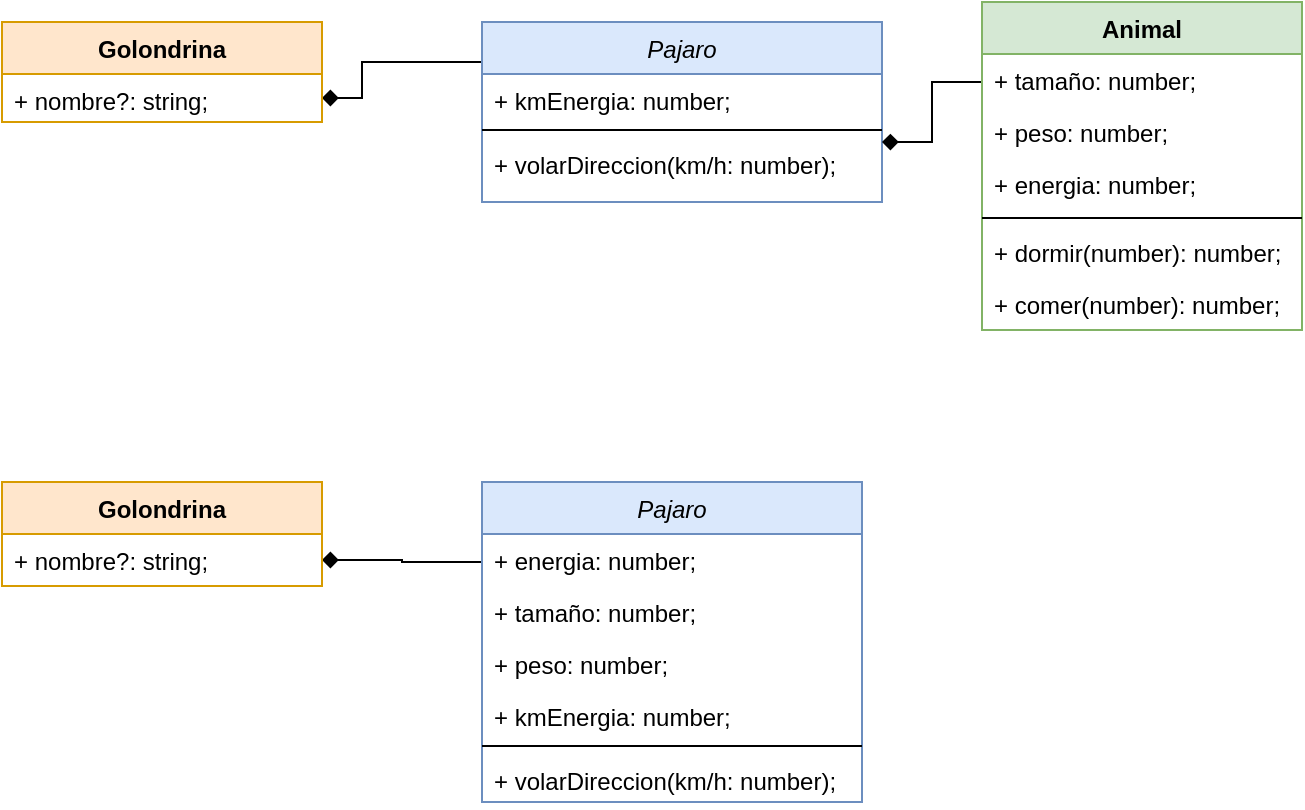 <mxfile version="20.2.3" type="device"><diagram id="C5RBs43oDa-KdzZeNtuy" name="Page-1"><mxGraphModel dx="1185" dy="628" grid="1" gridSize="10" guides="1" tooltips="1" connect="1" arrows="1" fold="1" page="1" pageScale="1" pageWidth="827" pageHeight="1169" math="0" shadow="0"><root><mxCell id="WIyWlLk6GJQsqaUBKTNV-0"/><mxCell id="WIyWlLk6GJQsqaUBKTNV-1" parent="WIyWlLk6GJQsqaUBKTNV-0"/><mxCell id="oNdAzWW-xXqyX7yA-hv8-87" value="" style="edgeStyle=orthogonalEdgeStyle;rounded=0;orthogonalLoop=1;jettySize=auto;html=1;startArrow=none;startFill=0;endArrow=diamond;endFill=1;strokeWidth=1;entryX=1;entryY=0.5;entryDx=0;entryDy=0;" edge="1" parent="WIyWlLk6GJQsqaUBKTNV-1" source="oNdAzWW-xXqyX7yA-hv8-30" target="oNdAzWW-xXqyX7yA-hv8-36"><mxGeometry relative="1" as="geometry"><mxPoint x="360" y="193.0" as="targetPoint"/><Array as="points"><mxPoint x="380" y="140"/><mxPoint x="380" y="158"/></Array></mxGeometry></mxCell><mxCell id="oNdAzWW-xXqyX7yA-hv8-30" value="Pajaro" style="swimlane;fontStyle=2;align=center;verticalAlign=top;childLayout=stackLayout;horizontal=1;startSize=26;horizontalStack=0;resizeParent=1;resizeLast=0;collapsible=1;marginBottom=0;rounded=0;shadow=0;strokeWidth=1;labelBackgroundColor=none;fillColor=#dae8fc;strokeColor=#6c8ebf;" vertex="1" parent="WIyWlLk6GJQsqaUBKTNV-1"><mxGeometry x="440" y="120" width="200" height="90" as="geometry"><mxRectangle x="220" y="120" width="160" height="26" as="alternateBounds"/></mxGeometry></mxCell><mxCell id="oNdAzWW-xXqyX7yA-hv8-109" value="+ kmEnergia: number;" style="text;align=left;verticalAlign=top;spacingLeft=4;spacingRight=4;overflow=hidden;rotatable=0;points=[[0,0.5],[1,0.5]];portConstraint=eastwest;" vertex="1" parent="oNdAzWW-xXqyX7yA-hv8-30"><mxGeometry y="26" width="200" height="24" as="geometry"/></mxCell><mxCell id="oNdAzWW-xXqyX7yA-hv8-114" value="" style="line;strokeWidth=1;fillColor=none;align=left;verticalAlign=middle;spacingTop=-1;spacingLeft=3;spacingRight=3;rotatable=0;labelPosition=right;points=[];portConstraint=eastwest;labelBackgroundColor=none;" vertex="1" parent="oNdAzWW-xXqyX7yA-hv8-30"><mxGeometry y="50" width="200" height="8" as="geometry"/></mxCell><mxCell id="oNdAzWW-xXqyX7yA-hv8-113" value="+ volarDireccion(km/h: number);" style="text;align=left;verticalAlign=top;spacingLeft=4;spacingRight=4;overflow=hidden;rotatable=0;points=[[0,0.5],[1,0.5]];portConstraint=eastwest;" vertex="1" parent="oNdAzWW-xXqyX7yA-hv8-30"><mxGeometry y="58" width="200" height="24" as="geometry"/></mxCell><mxCell id="oNdAzWW-xXqyX7yA-hv8-75" value="" style="edgeStyle=orthogonalEdgeStyle;rounded=0;orthogonalLoop=1;jettySize=auto;html=1;endArrow=diamond;endFill=1;startArrow=none;startFill=0;" edge="1" parent="WIyWlLk6GJQsqaUBKTNV-1"><mxGeometry relative="1" as="geometry"><mxPoint x="690" y="162" as="sourcePoint"/><mxPoint x="640.0" y="180.034" as="targetPoint"/><Array as="points"><mxPoint x="690" y="150"/><mxPoint x="665" y="150"/><mxPoint x="665" y="180"/></Array></mxGeometry></mxCell><mxCell id="oNdAzWW-xXqyX7yA-hv8-76" value="Animal" style="swimlane;fontStyle=1;align=center;verticalAlign=top;childLayout=stackLayout;horizontal=1;startSize=26;horizontalStack=0;resizeParent=1;resizeParentMax=0;resizeLast=0;collapsible=1;marginBottom=0;labelBackgroundColor=none;fillColor=#d5e8d4;strokeColor=#82b366;" vertex="1" parent="WIyWlLk6GJQsqaUBKTNV-1"><mxGeometry x="690" y="110" width="160" height="164" as="geometry"/></mxCell><mxCell id="oNdAzWW-xXqyX7yA-hv8-77" value="+ tamaño: number;" style="text;strokeColor=none;fillColor=none;align=left;verticalAlign=top;spacingLeft=4;spacingRight=4;overflow=hidden;rotatable=0;points=[[0,0.5],[1,0.5]];portConstraint=eastwest;labelBackgroundColor=none;" vertex="1" parent="oNdAzWW-xXqyX7yA-hv8-76"><mxGeometry y="26" width="160" height="26" as="geometry"/></mxCell><mxCell id="oNdAzWW-xXqyX7yA-hv8-80" value="+ peso: number;" style="text;strokeColor=none;fillColor=none;align=left;verticalAlign=top;spacingLeft=4;spacingRight=4;overflow=hidden;rotatable=0;points=[[0,0.5],[1,0.5]];portConstraint=eastwest;labelBackgroundColor=none;" vertex="1" parent="oNdAzWW-xXqyX7yA-hv8-76"><mxGeometry y="52" width="160" height="26" as="geometry"/></mxCell><mxCell id="oNdAzWW-xXqyX7yA-hv8-81" value="+ energia: number;" style="text;strokeColor=none;fillColor=none;align=left;verticalAlign=top;spacingLeft=4;spacingRight=4;overflow=hidden;rotatable=0;points=[[0,0.5],[1,0.5]];portConstraint=eastwest;labelBackgroundColor=none;" vertex="1" parent="oNdAzWW-xXqyX7yA-hv8-76"><mxGeometry y="78" width="160" height="26" as="geometry"/></mxCell><mxCell id="oNdAzWW-xXqyX7yA-hv8-78" value="" style="line;strokeWidth=1;fillColor=none;align=left;verticalAlign=middle;spacingTop=-1;spacingLeft=3;spacingRight=3;rotatable=0;labelPosition=right;points=[];portConstraint=eastwest;labelBackgroundColor=none;" vertex="1" parent="oNdAzWW-xXqyX7yA-hv8-76"><mxGeometry y="104" width="160" height="8" as="geometry"/></mxCell><mxCell id="oNdAzWW-xXqyX7yA-hv8-79" value="+ dormir(number): number;" style="text;strokeColor=none;fillColor=none;align=left;verticalAlign=top;spacingLeft=4;spacingRight=4;overflow=hidden;rotatable=0;points=[[0,0.5],[1,0.5]];portConstraint=eastwest;labelBackgroundColor=none;" vertex="1" parent="oNdAzWW-xXqyX7yA-hv8-76"><mxGeometry y="112" width="160" height="26" as="geometry"/></mxCell><mxCell id="oNdAzWW-xXqyX7yA-hv8-89" value="+ comer(number): number;" style="text;strokeColor=none;fillColor=none;align=left;verticalAlign=top;spacingLeft=4;spacingRight=4;overflow=hidden;rotatable=0;points=[[0,0.5],[1,0.5]];portConstraint=eastwest;labelBackgroundColor=none;" vertex="1" parent="oNdAzWW-xXqyX7yA-hv8-76"><mxGeometry y="138" width="160" height="26" as="geometry"/></mxCell><mxCell id="oNdAzWW-xXqyX7yA-hv8-83" value="Golondrina" style="swimlane;fontStyle=1;align=center;verticalAlign=top;childLayout=stackLayout;horizontal=1;startSize=26;horizontalStack=0;resizeParent=1;resizeParentMax=0;resizeLast=0;collapsible=1;marginBottom=0;labelBackgroundColor=none;fillColor=#ffe6cc;strokeColor=#d79b00;" vertex="1" parent="WIyWlLk6GJQsqaUBKTNV-1"><mxGeometry x="200" y="120" width="160" height="50" as="geometry"/></mxCell><mxCell id="oNdAzWW-xXqyX7yA-hv8-36" value="+ nombre?: string;" style="text;align=left;verticalAlign=top;spacingLeft=4;spacingRight=4;overflow=hidden;rotatable=0;points=[[0,0.5],[1,0.5]];portConstraint=eastwest;" vertex="1" parent="oNdAzWW-xXqyX7yA-hv8-83"><mxGeometry y="26" width="160" height="24" as="geometry"/></mxCell><mxCell id="oNdAzWW-xXqyX7yA-hv8-92" value="" style="edgeStyle=orthogonalEdgeStyle;rounded=0;orthogonalLoop=1;jettySize=auto;html=1;startArrow=none;startFill=0;endArrow=diamond;endFill=1;strokeWidth=1;entryX=1;entryY=0.5;entryDx=0;entryDy=0;" edge="1" source="oNdAzWW-xXqyX7yA-hv8-93" target="oNdAzWW-xXqyX7yA-hv8-101" parent="WIyWlLk6GJQsqaUBKTNV-1"><mxGeometry relative="1" as="geometry"><mxPoint x="360" y="423" as="targetPoint"/><Array as="points"><mxPoint x="400" y="390"/><mxPoint x="360" y="389"/></Array></mxGeometry></mxCell><mxCell id="oNdAzWW-xXqyX7yA-hv8-93" value="Pajaro" style="swimlane;fontStyle=2;align=center;verticalAlign=top;childLayout=stackLayout;horizontal=1;startSize=26;horizontalStack=0;resizeParent=1;resizeLast=0;collapsible=1;marginBottom=0;rounded=0;shadow=0;strokeWidth=1;labelBackgroundColor=none;fillColor=#dae8fc;strokeColor=#6c8ebf;" vertex="1" parent="WIyWlLk6GJQsqaUBKTNV-1"><mxGeometry x="440" y="350" width="190" height="160" as="geometry"><mxRectangle x="220" y="120" width="160" height="26" as="alternateBounds"/></mxGeometry></mxCell><mxCell id="oNdAzWW-xXqyX7yA-hv8-94" value="+ energia: number;" style="text;align=left;verticalAlign=top;spacingLeft=4;spacingRight=4;overflow=hidden;rotatable=0;points=[[0,0.5],[1,0.5]];portConstraint=eastwest;" vertex="1" parent="oNdAzWW-xXqyX7yA-hv8-93"><mxGeometry y="26" width="190" height="26" as="geometry"/></mxCell><mxCell id="oNdAzWW-xXqyX7yA-hv8-95" value="+ tamaño: number;" style="text;align=left;verticalAlign=top;spacingLeft=4;spacingRight=4;overflow=hidden;rotatable=0;points=[[0,0.5],[1,0.5]];portConstraint=eastwest;" vertex="1" parent="oNdAzWW-xXqyX7yA-hv8-93"><mxGeometry y="52" width="190" height="26" as="geometry"/></mxCell><mxCell id="oNdAzWW-xXqyX7yA-hv8-96" value="+ peso: number;" style="text;align=left;verticalAlign=top;spacingLeft=4;spacingRight=4;overflow=hidden;rotatable=0;points=[[0,0.5],[1,0.5]];portConstraint=eastwest;" vertex="1" parent="oNdAzWW-xXqyX7yA-hv8-93"><mxGeometry y="78" width="190" height="26" as="geometry"/></mxCell><mxCell id="oNdAzWW-xXqyX7yA-hv8-116" value="+ kmEnergia: number;" style="text;align=left;verticalAlign=top;spacingLeft=4;spacingRight=4;overflow=hidden;rotatable=0;points=[[0,0.5],[1,0.5]];portConstraint=eastwest;" vertex="1" parent="oNdAzWW-xXqyX7yA-hv8-93"><mxGeometry y="104" width="190" height="24" as="geometry"/></mxCell><mxCell id="oNdAzWW-xXqyX7yA-hv8-98" value="" style="line;strokeWidth=1;fillColor=none;align=left;verticalAlign=middle;spacingTop=-1;spacingLeft=3;spacingRight=3;rotatable=0;labelPosition=right;points=[];portConstraint=eastwest;labelBackgroundColor=none;" vertex="1" parent="oNdAzWW-xXqyX7yA-hv8-93"><mxGeometry y="128" width="190" height="8" as="geometry"/></mxCell><mxCell id="oNdAzWW-xXqyX7yA-hv8-117" value="+ volarDireccion(km/h: number);" style="text;align=left;verticalAlign=top;spacingLeft=4;spacingRight=4;overflow=hidden;rotatable=0;points=[[0,0.5],[1,0.5]];portConstraint=eastwest;" vertex="1" parent="oNdAzWW-xXqyX7yA-hv8-93"><mxGeometry y="136" width="190" height="24" as="geometry"/></mxCell><mxCell id="oNdAzWW-xXqyX7yA-hv8-100" value="Golondrina" style="swimlane;fontStyle=1;align=center;verticalAlign=top;childLayout=stackLayout;horizontal=1;startSize=26;horizontalStack=0;resizeParent=1;resizeParentMax=0;resizeLast=0;collapsible=1;marginBottom=0;labelBackgroundColor=none;fillColor=#ffe6cc;strokeColor=#d79b00;" vertex="1" parent="WIyWlLk6GJQsqaUBKTNV-1"><mxGeometry x="200" y="350" width="160" height="52" as="geometry"/></mxCell><mxCell id="oNdAzWW-xXqyX7yA-hv8-101" value="+ nombre?: string;" style="text;strokeColor=none;fillColor=none;align=left;verticalAlign=top;spacingLeft=4;spacingRight=4;overflow=hidden;rotatable=0;points=[[0,0.5],[1,0.5]];portConstraint=eastwest;labelBackgroundColor=none;" vertex="1" parent="oNdAzWW-xXqyX7yA-hv8-100"><mxGeometry y="26" width="160" height="26" as="geometry"/></mxCell></root></mxGraphModel></diagram></mxfile>